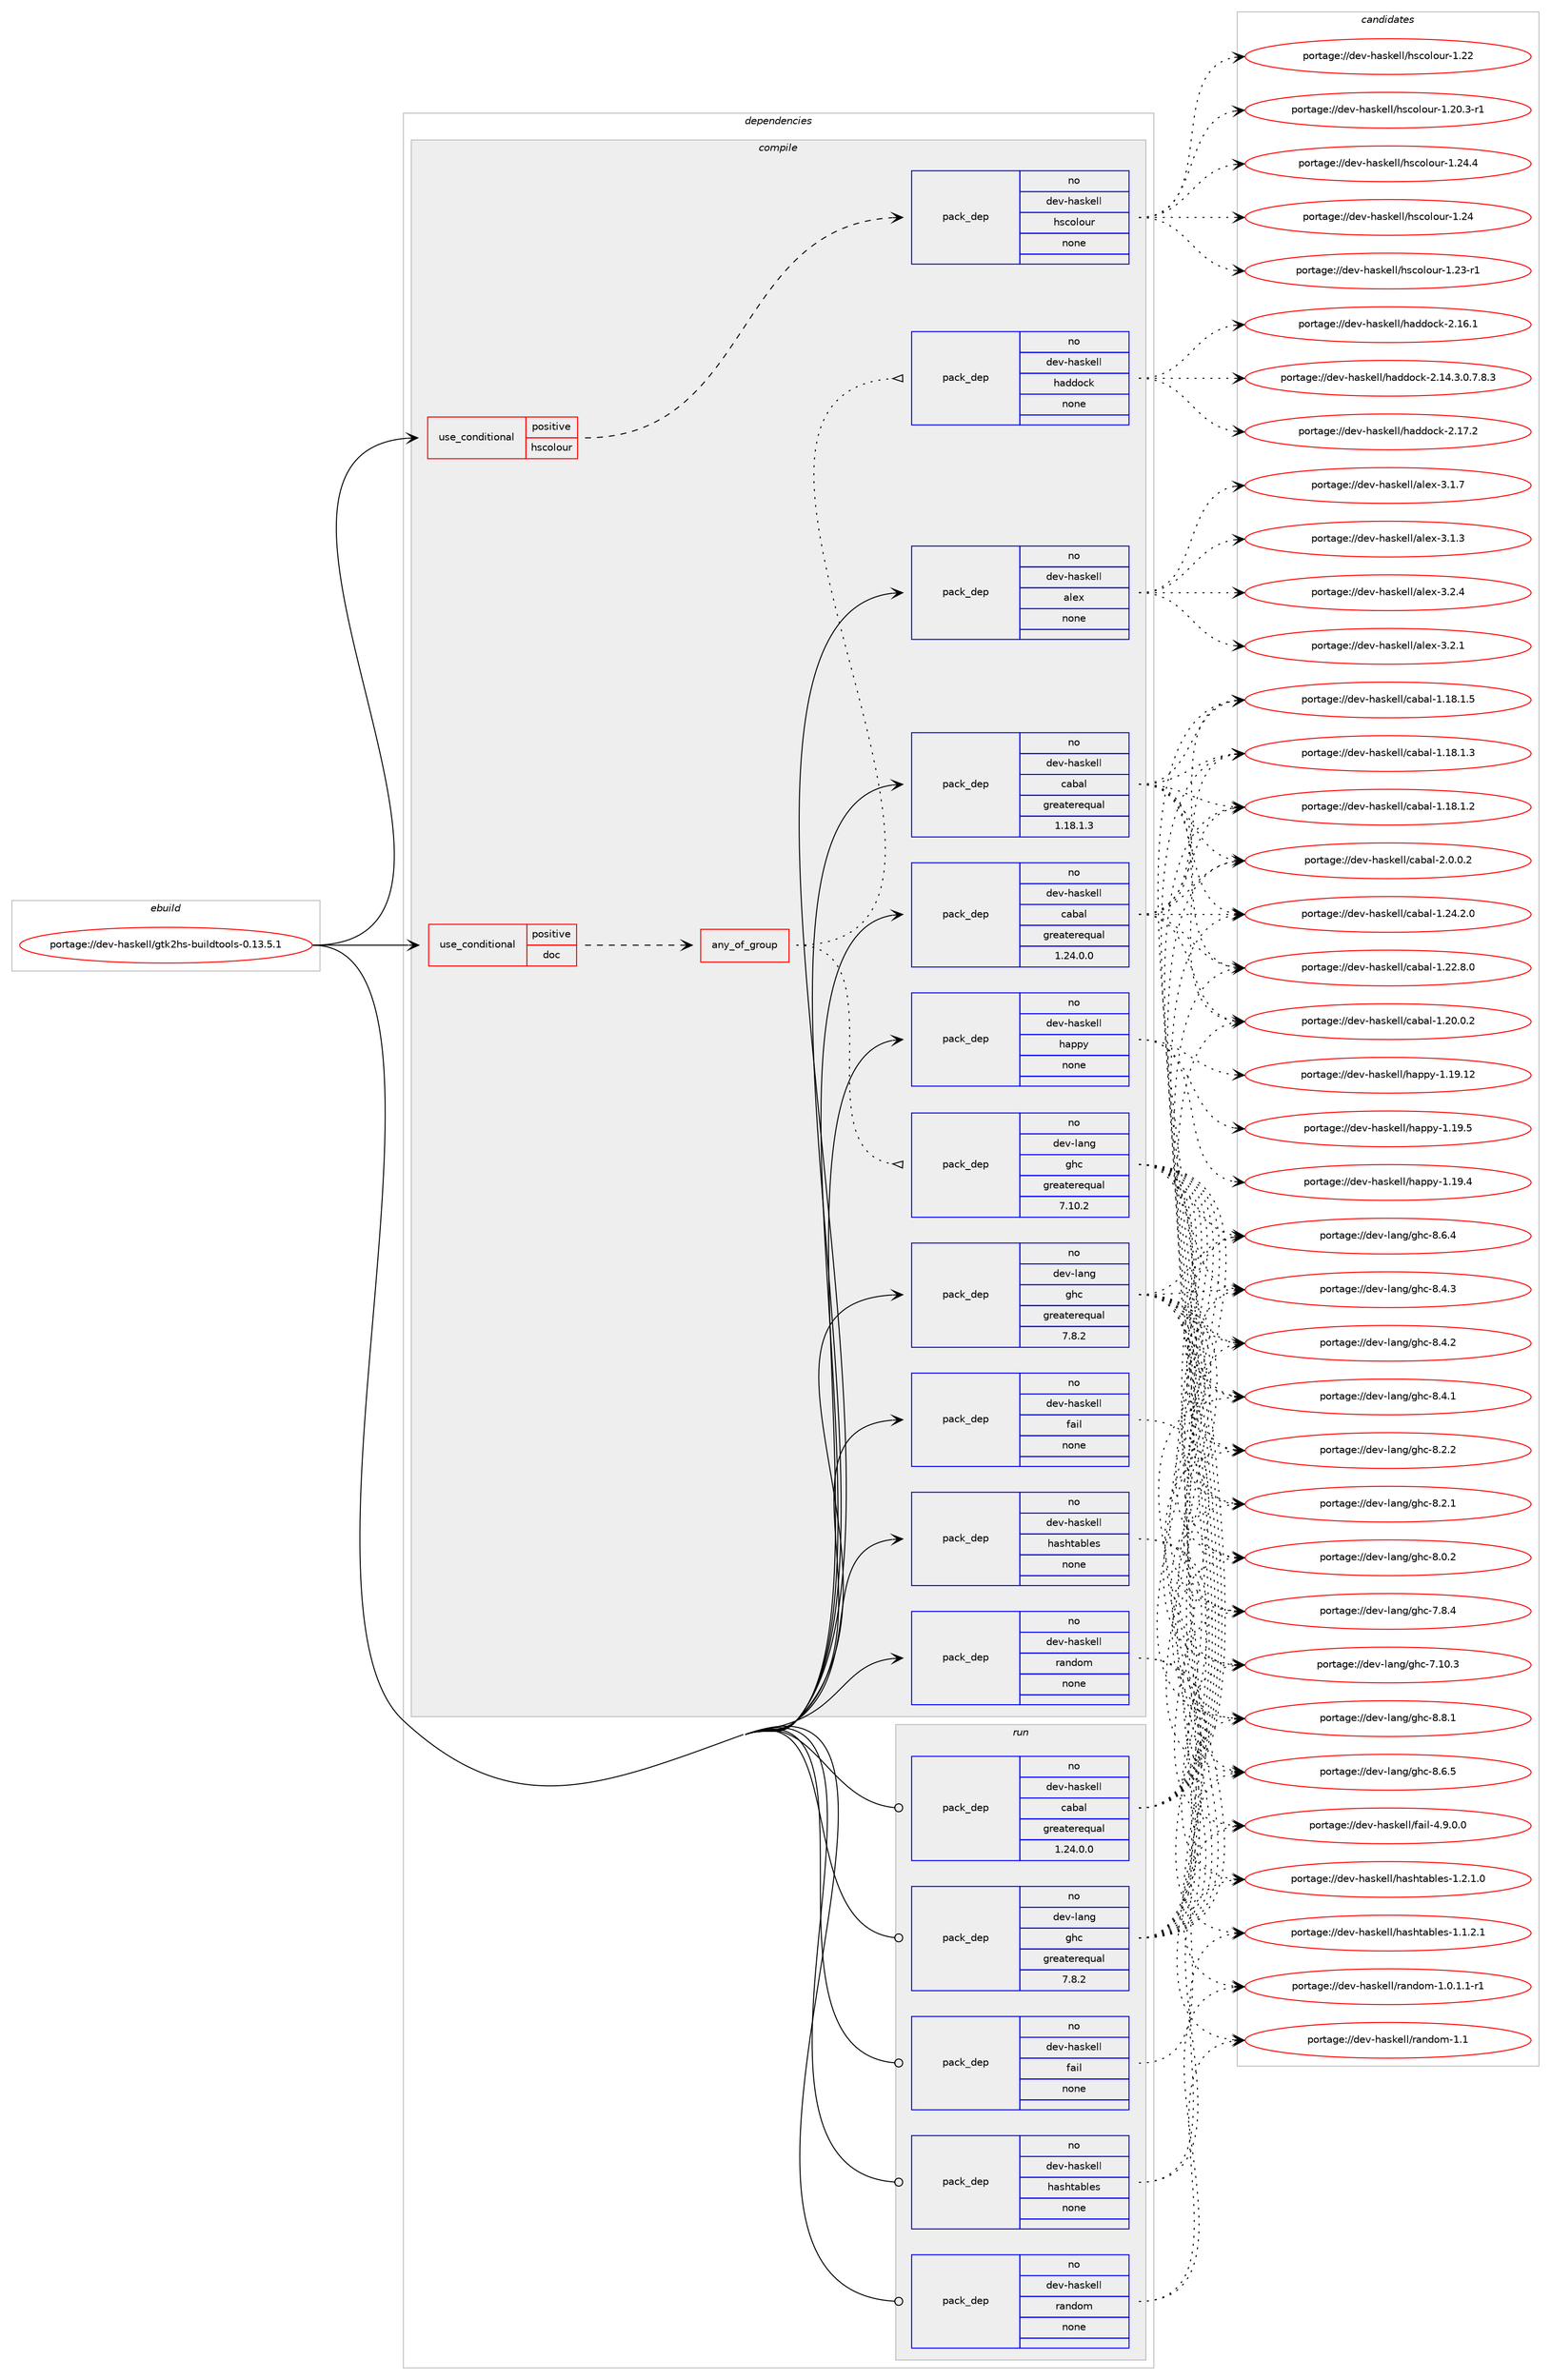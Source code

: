 digraph prolog {

# *************
# Graph options
# *************

newrank=true;
concentrate=true;
compound=true;
graph [rankdir=LR,fontname=Helvetica,fontsize=10,ranksep=1.5];#, ranksep=2.5, nodesep=0.2];
edge  [arrowhead=vee];
node  [fontname=Helvetica,fontsize=10];

# **********
# The ebuild
# **********

subgraph cluster_leftcol {
color=gray;
rank=same;
label=<<i>ebuild</i>>;
id [label="portage://dev-haskell/gtk2hs-buildtools-0.13.5.1", color=red, width=4, href="../dev-haskell/gtk2hs-buildtools-0.13.5.1.svg"];
}

# ****************
# The dependencies
# ****************

subgraph cluster_midcol {
color=gray;
label=<<i>dependencies</i>>;
subgraph cluster_compile {
fillcolor="#eeeeee";
style=filled;
label=<<i>compile</i>>;
subgraph cond133788 {
dependency561171 [label=<<TABLE BORDER="0" CELLBORDER="1" CELLSPACING="0" CELLPADDING="4"><TR><TD ROWSPAN="3" CELLPADDING="10">use_conditional</TD></TR><TR><TD>positive</TD></TR><TR><TD>doc</TD></TR></TABLE>>, shape=none, color=red];
subgraph any6379 {
dependency561172 [label=<<TABLE BORDER="0" CELLBORDER="1" CELLSPACING="0" CELLPADDING="4"><TR><TD CELLPADDING="10">any_of_group</TD></TR></TABLE>>, shape=none, color=red];subgraph pack420767 {
dependency561173 [label=<<TABLE BORDER="0" CELLBORDER="1" CELLSPACING="0" CELLPADDING="4" WIDTH="220"><TR><TD ROWSPAN="6" CELLPADDING="30">pack_dep</TD></TR><TR><TD WIDTH="110">no</TD></TR><TR><TD>dev-haskell</TD></TR><TR><TD>haddock</TD></TR><TR><TD>none</TD></TR><TR><TD></TD></TR></TABLE>>, shape=none, color=blue];
}
dependency561172:e -> dependency561173:w [weight=20,style="dotted",arrowhead="oinv"];
subgraph pack420768 {
dependency561174 [label=<<TABLE BORDER="0" CELLBORDER="1" CELLSPACING="0" CELLPADDING="4" WIDTH="220"><TR><TD ROWSPAN="6" CELLPADDING="30">pack_dep</TD></TR><TR><TD WIDTH="110">no</TD></TR><TR><TD>dev-lang</TD></TR><TR><TD>ghc</TD></TR><TR><TD>greaterequal</TD></TR><TR><TD>7.10.2</TD></TR></TABLE>>, shape=none, color=blue];
}
dependency561172:e -> dependency561174:w [weight=20,style="dotted",arrowhead="oinv"];
}
dependency561171:e -> dependency561172:w [weight=20,style="dashed",arrowhead="vee"];
}
id:e -> dependency561171:w [weight=20,style="solid",arrowhead="vee"];
subgraph cond133789 {
dependency561175 [label=<<TABLE BORDER="0" CELLBORDER="1" CELLSPACING="0" CELLPADDING="4"><TR><TD ROWSPAN="3" CELLPADDING="10">use_conditional</TD></TR><TR><TD>positive</TD></TR><TR><TD>hscolour</TD></TR></TABLE>>, shape=none, color=red];
subgraph pack420769 {
dependency561176 [label=<<TABLE BORDER="0" CELLBORDER="1" CELLSPACING="0" CELLPADDING="4" WIDTH="220"><TR><TD ROWSPAN="6" CELLPADDING="30">pack_dep</TD></TR><TR><TD WIDTH="110">no</TD></TR><TR><TD>dev-haskell</TD></TR><TR><TD>hscolour</TD></TR><TR><TD>none</TD></TR><TR><TD></TD></TR></TABLE>>, shape=none, color=blue];
}
dependency561175:e -> dependency561176:w [weight=20,style="dashed",arrowhead="vee"];
}
id:e -> dependency561175:w [weight=20,style="solid",arrowhead="vee"];
subgraph pack420770 {
dependency561177 [label=<<TABLE BORDER="0" CELLBORDER="1" CELLSPACING="0" CELLPADDING="4" WIDTH="220"><TR><TD ROWSPAN="6" CELLPADDING="30">pack_dep</TD></TR><TR><TD WIDTH="110">no</TD></TR><TR><TD>dev-haskell</TD></TR><TR><TD>alex</TD></TR><TR><TD>none</TD></TR><TR><TD></TD></TR></TABLE>>, shape=none, color=blue];
}
id:e -> dependency561177:w [weight=20,style="solid",arrowhead="vee"];
subgraph pack420771 {
dependency561178 [label=<<TABLE BORDER="0" CELLBORDER="1" CELLSPACING="0" CELLPADDING="4" WIDTH="220"><TR><TD ROWSPAN="6" CELLPADDING="30">pack_dep</TD></TR><TR><TD WIDTH="110">no</TD></TR><TR><TD>dev-haskell</TD></TR><TR><TD>cabal</TD></TR><TR><TD>greaterequal</TD></TR><TR><TD>1.18.1.3</TD></TR></TABLE>>, shape=none, color=blue];
}
id:e -> dependency561178:w [weight=20,style="solid",arrowhead="vee"];
subgraph pack420772 {
dependency561179 [label=<<TABLE BORDER="0" CELLBORDER="1" CELLSPACING="0" CELLPADDING="4" WIDTH="220"><TR><TD ROWSPAN="6" CELLPADDING="30">pack_dep</TD></TR><TR><TD WIDTH="110">no</TD></TR><TR><TD>dev-haskell</TD></TR><TR><TD>cabal</TD></TR><TR><TD>greaterequal</TD></TR><TR><TD>1.24.0.0</TD></TR></TABLE>>, shape=none, color=blue];
}
id:e -> dependency561179:w [weight=20,style="solid",arrowhead="vee"];
subgraph pack420773 {
dependency561180 [label=<<TABLE BORDER="0" CELLBORDER="1" CELLSPACING="0" CELLPADDING="4" WIDTH="220"><TR><TD ROWSPAN="6" CELLPADDING="30">pack_dep</TD></TR><TR><TD WIDTH="110">no</TD></TR><TR><TD>dev-haskell</TD></TR><TR><TD>fail</TD></TR><TR><TD>none</TD></TR><TR><TD></TD></TR></TABLE>>, shape=none, color=blue];
}
id:e -> dependency561180:w [weight=20,style="solid",arrowhead="vee"];
subgraph pack420774 {
dependency561181 [label=<<TABLE BORDER="0" CELLBORDER="1" CELLSPACING="0" CELLPADDING="4" WIDTH="220"><TR><TD ROWSPAN="6" CELLPADDING="30">pack_dep</TD></TR><TR><TD WIDTH="110">no</TD></TR><TR><TD>dev-haskell</TD></TR><TR><TD>happy</TD></TR><TR><TD>none</TD></TR><TR><TD></TD></TR></TABLE>>, shape=none, color=blue];
}
id:e -> dependency561181:w [weight=20,style="solid",arrowhead="vee"];
subgraph pack420775 {
dependency561182 [label=<<TABLE BORDER="0" CELLBORDER="1" CELLSPACING="0" CELLPADDING="4" WIDTH="220"><TR><TD ROWSPAN="6" CELLPADDING="30">pack_dep</TD></TR><TR><TD WIDTH="110">no</TD></TR><TR><TD>dev-haskell</TD></TR><TR><TD>hashtables</TD></TR><TR><TD>none</TD></TR><TR><TD></TD></TR></TABLE>>, shape=none, color=blue];
}
id:e -> dependency561182:w [weight=20,style="solid",arrowhead="vee"];
subgraph pack420776 {
dependency561183 [label=<<TABLE BORDER="0" CELLBORDER="1" CELLSPACING="0" CELLPADDING="4" WIDTH="220"><TR><TD ROWSPAN="6" CELLPADDING="30">pack_dep</TD></TR><TR><TD WIDTH="110">no</TD></TR><TR><TD>dev-haskell</TD></TR><TR><TD>random</TD></TR><TR><TD>none</TD></TR><TR><TD></TD></TR></TABLE>>, shape=none, color=blue];
}
id:e -> dependency561183:w [weight=20,style="solid",arrowhead="vee"];
subgraph pack420777 {
dependency561184 [label=<<TABLE BORDER="0" CELLBORDER="1" CELLSPACING="0" CELLPADDING="4" WIDTH="220"><TR><TD ROWSPAN="6" CELLPADDING="30">pack_dep</TD></TR><TR><TD WIDTH="110">no</TD></TR><TR><TD>dev-lang</TD></TR><TR><TD>ghc</TD></TR><TR><TD>greaterequal</TD></TR><TR><TD>7.8.2</TD></TR></TABLE>>, shape=none, color=blue];
}
id:e -> dependency561184:w [weight=20,style="solid",arrowhead="vee"];
}
subgraph cluster_compileandrun {
fillcolor="#eeeeee";
style=filled;
label=<<i>compile and run</i>>;
}
subgraph cluster_run {
fillcolor="#eeeeee";
style=filled;
label=<<i>run</i>>;
subgraph pack420778 {
dependency561185 [label=<<TABLE BORDER="0" CELLBORDER="1" CELLSPACING="0" CELLPADDING="4" WIDTH="220"><TR><TD ROWSPAN="6" CELLPADDING="30">pack_dep</TD></TR><TR><TD WIDTH="110">no</TD></TR><TR><TD>dev-haskell</TD></TR><TR><TD>cabal</TD></TR><TR><TD>greaterequal</TD></TR><TR><TD>1.24.0.0</TD></TR></TABLE>>, shape=none, color=blue];
}
id:e -> dependency561185:w [weight=20,style="solid",arrowhead="odot"];
subgraph pack420779 {
dependency561186 [label=<<TABLE BORDER="0" CELLBORDER="1" CELLSPACING="0" CELLPADDING="4" WIDTH="220"><TR><TD ROWSPAN="6" CELLPADDING="30">pack_dep</TD></TR><TR><TD WIDTH="110">no</TD></TR><TR><TD>dev-haskell</TD></TR><TR><TD>fail</TD></TR><TR><TD>none</TD></TR><TR><TD></TD></TR></TABLE>>, shape=none, color=blue];
}
id:e -> dependency561186:w [weight=20,style="solid",arrowhead="odot"];
subgraph pack420780 {
dependency561187 [label=<<TABLE BORDER="0" CELLBORDER="1" CELLSPACING="0" CELLPADDING="4" WIDTH="220"><TR><TD ROWSPAN="6" CELLPADDING="30">pack_dep</TD></TR><TR><TD WIDTH="110">no</TD></TR><TR><TD>dev-haskell</TD></TR><TR><TD>hashtables</TD></TR><TR><TD>none</TD></TR><TR><TD></TD></TR></TABLE>>, shape=none, color=blue];
}
id:e -> dependency561187:w [weight=20,style="solid",arrowhead="odot"];
subgraph pack420781 {
dependency561188 [label=<<TABLE BORDER="0" CELLBORDER="1" CELLSPACING="0" CELLPADDING="4" WIDTH="220"><TR><TD ROWSPAN="6" CELLPADDING="30">pack_dep</TD></TR><TR><TD WIDTH="110">no</TD></TR><TR><TD>dev-haskell</TD></TR><TR><TD>random</TD></TR><TR><TD>none</TD></TR><TR><TD></TD></TR></TABLE>>, shape=none, color=blue];
}
id:e -> dependency561188:w [weight=20,style="solid",arrowhead="odot"];
subgraph pack420782 {
dependency561189 [label=<<TABLE BORDER="0" CELLBORDER="1" CELLSPACING="0" CELLPADDING="4" WIDTH="220"><TR><TD ROWSPAN="6" CELLPADDING="30">pack_dep</TD></TR><TR><TD WIDTH="110">no</TD></TR><TR><TD>dev-lang</TD></TR><TR><TD>ghc</TD></TR><TR><TD>greaterequal</TD></TR><TR><TD>7.8.2</TD></TR></TABLE>>, shape=none, color=blue];
}
id:e -> dependency561189:w [weight=20,style="solid",arrowhead="odot"];
}
}

# **************
# The candidates
# **************

subgraph cluster_choices {
rank=same;
color=gray;
label=<<i>candidates</i>>;

subgraph choice420767 {
color=black;
nodesep=1;
choice100101118451049711510710110810847104971001001119910745504649554650 [label="portage://dev-haskell/haddock-2.17.2", color=red, width=4,href="../dev-haskell/haddock-2.17.2.svg"];
choice100101118451049711510710110810847104971001001119910745504649544649 [label="portage://dev-haskell/haddock-2.16.1", color=red, width=4,href="../dev-haskell/haddock-2.16.1.svg"];
choice1001011184510497115107101108108471049710010011199107455046495246514648465546564651 [label="portage://dev-haskell/haddock-2.14.3.0.7.8.3", color=red, width=4,href="../dev-haskell/haddock-2.14.3.0.7.8.3.svg"];
dependency561173:e -> choice100101118451049711510710110810847104971001001119910745504649554650:w [style=dotted,weight="100"];
dependency561173:e -> choice100101118451049711510710110810847104971001001119910745504649544649:w [style=dotted,weight="100"];
dependency561173:e -> choice1001011184510497115107101108108471049710010011199107455046495246514648465546564651:w [style=dotted,weight="100"];
}
subgraph choice420768 {
color=black;
nodesep=1;
choice10010111845108971101034710310499455646564649 [label="portage://dev-lang/ghc-8.8.1", color=red, width=4,href="../dev-lang/ghc-8.8.1.svg"];
choice10010111845108971101034710310499455646544653 [label="portage://dev-lang/ghc-8.6.5", color=red, width=4,href="../dev-lang/ghc-8.6.5.svg"];
choice10010111845108971101034710310499455646544652 [label="portage://dev-lang/ghc-8.6.4", color=red, width=4,href="../dev-lang/ghc-8.6.4.svg"];
choice10010111845108971101034710310499455646524651 [label="portage://dev-lang/ghc-8.4.3", color=red, width=4,href="../dev-lang/ghc-8.4.3.svg"];
choice10010111845108971101034710310499455646524650 [label="portage://dev-lang/ghc-8.4.2", color=red, width=4,href="../dev-lang/ghc-8.4.2.svg"];
choice10010111845108971101034710310499455646524649 [label="portage://dev-lang/ghc-8.4.1", color=red, width=4,href="../dev-lang/ghc-8.4.1.svg"];
choice10010111845108971101034710310499455646504650 [label="portage://dev-lang/ghc-8.2.2", color=red, width=4,href="../dev-lang/ghc-8.2.2.svg"];
choice10010111845108971101034710310499455646504649 [label="portage://dev-lang/ghc-8.2.1", color=red, width=4,href="../dev-lang/ghc-8.2.1.svg"];
choice10010111845108971101034710310499455646484650 [label="portage://dev-lang/ghc-8.0.2", color=red, width=4,href="../dev-lang/ghc-8.0.2.svg"];
choice10010111845108971101034710310499455546564652 [label="portage://dev-lang/ghc-7.8.4", color=red, width=4,href="../dev-lang/ghc-7.8.4.svg"];
choice1001011184510897110103471031049945554649484651 [label="portage://dev-lang/ghc-7.10.3", color=red, width=4,href="../dev-lang/ghc-7.10.3.svg"];
dependency561174:e -> choice10010111845108971101034710310499455646564649:w [style=dotted,weight="100"];
dependency561174:e -> choice10010111845108971101034710310499455646544653:w [style=dotted,weight="100"];
dependency561174:e -> choice10010111845108971101034710310499455646544652:w [style=dotted,weight="100"];
dependency561174:e -> choice10010111845108971101034710310499455646524651:w [style=dotted,weight="100"];
dependency561174:e -> choice10010111845108971101034710310499455646524650:w [style=dotted,weight="100"];
dependency561174:e -> choice10010111845108971101034710310499455646524649:w [style=dotted,weight="100"];
dependency561174:e -> choice10010111845108971101034710310499455646504650:w [style=dotted,weight="100"];
dependency561174:e -> choice10010111845108971101034710310499455646504649:w [style=dotted,weight="100"];
dependency561174:e -> choice10010111845108971101034710310499455646484650:w [style=dotted,weight="100"];
dependency561174:e -> choice10010111845108971101034710310499455546564652:w [style=dotted,weight="100"];
dependency561174:e -> choice1001011184510897110103471031049945554649484651:w [style=dotted,weight="100"];
}
subgraph choice420769 {
color=black;
nodesep=1;
choice1001011184510497115107101108108471041159911110811111711445494650524652 [label="portage://dev-haskell/hscolour-1.24.4", color=red, width=4,href="../dev-haskell/hscolour-1.24.4.svg"];
choice100101118451049711510710110810847104115991111081111171144549465052 [label="portage://dev-haskell/hscolour-1.24", color=red, width=4,href="../dev-haskell/hscolour-1.24.svg"];
choice1001011184510497115107101108108471041159911110811111711445494650514511449 [label="portage://dev-haskell/hscolour-1.23-r1", color=red, width=4,href="../dev-haskell/hscolour-1.23-r1.svg"];
choice100101118451049711510710110810847104115991111081111171144549465050 [label="portage://dev-haskell/hscolour-1.22", color=red, width=4,href="../dev-haskell/hscolour-1.22.svg"];
choice10010111845104971151071011081084710411599111108111117114454946504846514511449 [label="portage://dev-haskell/hscolour-1.20.3-r1", color=red, width=4,href="../dev-haskell/hscolour-1.20.3-r1.svg"];
dependency561176:e -> choice1001011184510497115107101108108471041159911110811111711445494650524652:w [style=dotted,weight="100"];
dependency561176:e -> choice100101118451049711510710110810847104115991111081111171144549465052:w [style=dotted,weight="100"];
dependency561176:e -> choice1001011184510497115107101108108471041159911110811111711445494650514511449:w [style=dotted,weight="100"];
dependency561176:e -> choice100101118451049711510710110810847104115991111081111171144549465050:w [style=dotted,weight="100"];
dependency561176:e -> choice10010111845104971151071011081084710411599111108111117114454946504846514511449:w [style=dotted,weight="100"];
}
subgraph choice420770 {
color=black;
nodesep=1;
choice10010111845104971151071011081084797108101120455146504652 [label="portage://dev-haskell/alex-3.2.4", color=red, width=4,href="../dev-haskell/alex-3.2.4.svg"];
choice10010111845104971151071011081084797108101120455146504649 [label="portage://dev-haskell/alex-3.2.1", color=red, width=4,href="../dev-haskell/alex-3.2.1.svg"];
choice10010111845104971151071011081084797108101120455146494655 [label="portage://dev-haskell/alex-3.1.7", color=red, width=4,href="../dev-haskell/alex-3.1.7.svg"];
choice10010111845104971151071011081084797108101120455146494651 [label="portage://dev-haskell/alex-3.1.3", color=red, width=4,href="../dev-haskell/alex-3.1.3.svg"];
dependency561177:e -> choice10010111845104971151071011081084797108101120455146504652:w [style=dotted,weight="100"];
dependency561177:e -> choice10010111845104971151071011081084797108101120455146504649:w [style=dotted,weight="100"];
dependency561177:e -> choice10010111845104971151071011081084797108101120455146494655:w [style=dotted,weight="100"];
dependency561177:e -> choice10010111845104971151071011081084797108101120455146494651:w [style=dotted,weight="100"];
}
subgraph choice420771 {
color=black;
nodesep=1;
choice100101118451049711510710110810847999798971084550464846484650 [label="portage://dev-haskell/cabal-2.0.0.2", color=red, width=4,href="../dev-haskell/cabal-2.0.0.2.svg"];
choice10010111845104971151071011081084799979897108454946505246504648 [label="portage://dev-haskell/cabal-1.24.2.0", color=red, width=4,href="../dev-haskell/cabal-1.24.2.0.svg"];
choice10010111845104971151071011081084799979897108454946505046564648 [label="portage://dev-haskell/cabal-1.22.8.0", color=red, width=4,href="../dev-haskell/cabal-1.22.8.0.svg"];
choice10010111845104971151071011081084799979897108454946504846484650 [label="portage://dev-haskell/cabal-1.20.0.2", color=red, width=4,href="../dev-haskell/cabal-1.20.0.2.svg"];
choice10010111845104971151071011081084799979897108454946495646494653 [label="portage://dev-haskell/cabal-1.18.1.5", color=red, width=4,href="../dev-haskell/cabal-1.18.1.5.svg"];
choice10010111845104971151071011081084799979897108454946495646494651 [label="portage://dev-haskell/cabal-1.18.1.3", color=red, width=4,href="../dev-haskell/cabal-1.18.1.3.svg"];
choice10010111845104971151071011081084799979897108454946495646494650 [label="portage://dev-haskell/cabal-1.18.1.2", color=red, width=4,href="../dev-haskell/cabal-1.18.1.2.svg"];
dependency561178:e -> choice100101118451049711510710110810847999798971084550464846484650:w [style=dotted,weight="100"];
dependency561178:e -> choice10010111845104971151071011081084799979897108454946505246504648:w [style=dotted,weight="100"];
dependency561178:e -> choice10010111845104971151071011081084799979897108454946505046564648:w [style=dotted,weight="100"];
dependency561178:e -> choice10010111845104971151071011081084799979897108454946504846484650:w [style=dotted,weight="100"];
dependency561178:e -> choice10010111845104971151071011081084799979897108454946495646494653:w [style=dotted,weight="100"];
dependency561178:e -> choice10010111845104971151071011081084799979897108454946495646494651:w [style=dotted,weight="100"];
dependency561178:e -> choice10010111845104971151071011081084799979897108454946495646494650:w [style=dotted,weight="100"];
}
subgraph choice420772 {
color=black;
nodesep=1;
choice100101118451049711510710110810847999798971084550464846484650 [label="portage://dev-haskell/cabal-2.0.0.2", color=red, width=4,href="../dev-haskell/cabal-2.0.0.2.svg"];
choice10010111845104971151071011081084799979897108454946505246504648 [label="portage://dev-haskell/cabal-1.24.2.0", color=red, width=4,href="../dev-haskell/cabal-1.24.2.0.svg"];
choice10010111845104971151071011081084799979897108454946505046564648 [label="portage://dev-haskell/cabal-1.22.8.0", color=red, width=4,href="../dev-haskell/cabal-1.22.8.0.svg"];
choice10010111845104971151071011081084799979897108454946504846484650 [label="portage://dev-haskell/cabal-1.20.0.2", color=red, width=4,href="../dev-haskell/cabal-1.20.0.2.svg"];
choice10010111845104971151071011081084799979897108454946495646494653 [label="portage://dev-haskell/cabal-1.18.1.5", color=red, width=4,href="../dev-haskell/cabal-1.18.1.5.svg"];
choice10010111845104971151071011081084799979897108454946495646494651 [label="portage://dev-haskell/cabal-1.18.1.3", color=red, width=4,href="../dev-haskell/cabal-1.18.1.3.svg"];
choice10010111845104971151071011081084799979897108454946495646494650 [label="portage://dev-haskell/cabal-1.18.1.2", color=red, width=4,href="../dev-haskell/cabal-1.18.1.2.svg"];
dependency561179:e -> choice100101118451049711510710110810847999798971084550464846484650:w [style=dotted,weight="100"];
dependency561179:e -> choice10010111845104971151071011081084799979897108454946505246504648:w [style=dotted,weight="100"];
dependency561179:e -> choice10010111845104971151071011081084799979897108454946505046564648:w [style=dotted,weight="100"];
dependency561179:e -> choice10010111845104971151071011081084799979897108454946504846484650:w [style=dotted,weight="100"];
dependency561179:e -> choice10010111845104971151071011081084799979897108454946495646494653:w [style=dotted,weight="100"];
dependency561179:e -> choice10010111845104971151071011081084799979897108454946495646494651:w [style=dotted,weight="100"];
dependency561179:e -> choice10010111845104971151071011081084799979897108454946495646494650:w [style=dotted,weight="100"];
}
subgraph choice420773 {
color=black;
nodesep=1;
choice100101118451049711510710110810847102971051084552465746484648 [label="portage://dev-haskell/fail-4.9.0.0", color=red, width=4,href="../dev-haskell/fail-4.9.0.0.svg"];
dependency561180:e -> choice100101118451049711510710110810847102971051084552465746484648:w [style=dotted,weight="100"];
}
subgraph choice420774 {
color=black;
nodesep=1;
choice1001011184510497115107101108108471049711211212145494649574653 [label="portage://dev-haskell/happy-1.19.5", color=red, width=4,href="../dev-haskell/happy-1.19.5.svg"];
choice1001011184510497115107101108108471049711211212145494649574652 [label="portage://dev-haskell/happy-1.19.4", color=red, width=4,href="../dev-haskell/happy-1.19.4.svg"];
choice100101118451049711510710110810847104971121121214549464957464950 [label="portage://dev-haskell/happy-1.19.12", color=red, width=4,href="../dev-haskell/happy-1.19.12.svg"];
dependency561181:e -> choice1001011184510497115107101108108471049711211212145494649574653:w [style=dotted,weight="100"];
dependency561181:e -> choice1001011184510497115107101108108471049711211212145494649574652:w [style=dotted,weight="100"];
dependency561181:e -> choice100101118451049711510710110810847104971121121214549464957464950:w [style=dotted,weight="100"];
}
subgraph choice420775 {
color=black;
nodesep=1;
choice1001011184510497115107101108108471049711510411697981081011154549465046494648 [label="portage://dev-haskell/hashtables-1.2.1.0", color=red, width=4,href="../dev-haskell/hashtables-1.2.1.0.svg"];
choice1001011184510497115107101108108471049711510411697981081011154549464946504649 [label="portage://dev-haskell/hashtables-1.1.2.1", color=red, width=4,href="../dev-haskell/hashtables-1.1.2.1.svg"];
dependency561182:e -> choice1001011184510497115107101108108471049711510411697981081011154549465046494648:w [style=dotted,weight="100"];
dependency561182:e -> choice1001011184510497115107101108108471049711510411697981081011154549464946504649:w [style=dotted,weight="100"];
}
subgraph choice420776 {
color=black;
nodesep=1;
choice1001011184510497115107101108108471149711010011110945494649 [label="portage://dev-haskell/random-1.1", color=red, width=4,href="../dev-haskell/random-1.1.svg"];
choice1001011184510497115107101108108471149711010011110945494648464946494511449 [label="portage://dev-haskell/random-1.0.1.1-r1", color=red, width=4,href="../dev-haskell/random-1.0.1.1-r1.svg"];
dependency561183:e -> choice1001011184510497115107101108108471149711010011110945494649:w [style=dotted,weight="100"];
dependency561183:e -> choice1001011184510497115107101108108471149711010011110945494648464946494511449:w [style=dotted,weight="100"];
}
subgraph choice420777 {
color=black;
nodesep=1;
choice10010111845108971101034710310499455646564649 [label="portage://dev-lang/ghc-8.8.1", color=red, width=4,href="../dev-lang/ghc-8.8.1.svg"];
choice10010111845108971101034710310499455646544653 [label="portage://dev-lang/ghc-8.6.5", color=red, width=4,href="../dev-lang/ghc-8.6.5.svg"];
choice10010111845108971101034710310499455646544652 [label="portage://dev-lang/ghc-8.6.4", color=red, width=4,href="../dev-lang/ghc-8.6.4.svg"];
choice10010111845108971101034710310499455646524651 [label="portage://dev-lang/ghc-8.4.3", color=red, width=4,href="../dev-lang/ghc-8.4.3.svg"];
choice10010111845108971101034710310499455646524650 [label="portage://dev-lang/ghc-8.4.2", color=red, width=4,href="../dev-lang/ghc-8.4.2.svg"];
choice10010111845108971101034710310499455646524649 [label="portage://dev-lang/ghc-8.4.1", color=red, width=4,href="../dev-lang/ghc-8.4.1.svg"];
choice10010111845108971101034710310499455646504650 [label="portage://dev-lang/ghc-8.2.2", color=red, width=4,href="../dev-lang/ghc-8.2.2.svg"];
choice10010111845108971101034710310499455646504649 [label="portage://dev-lang/ghc-8.2.1", color=red, width=4,href="../dev-lang/ghc-8.2.1.svg"];
choice10010111845108971101034710310499455646484650 [label="portage://dev-lang/ghc-8.0.2", color=red, width=4,href="../dev-lang/ghc-8.0.2.svg"];
choice10010111845108971101034710310499455546564652 [label="portage://dev-lang/ghc-7.8.4", color=red, width=4,href="../dev-lang/ghc-7.8.4.svg"];
choice1001011184510897110103471031049945554649484651 [label="portage://dev-lang/ghc-7.10.3", color=red, width=4,href="../dev-lang/ghc-7.10.3.svg"];
dependency561184:e -> choice10010111845108971101034710310499455646564649:w [style=dotted,weight="100"];
dependency561184:e -> choice10010111845108971101034710310499455646544653:w [style=dotted,weight="100"];
dependency561184:e -> choice10010111845108971101034710310499455646544652:w [style=dotted,weight="100"];
dependency561184:e -> choice10010111845108971101034710310499455646524651:w [style=dotted,weight="100"];
dependency561184:e -> choice10010111845108971101034710310499455646524650:w [style=dotted,weight="100"];
dependency561184:e -> choice10010111845108971101034710310499455646524649:w [style=dotted,weight="100"];
dependency561184:e -> choice10010111845108971101034710310499455646504650:w [style=dotted,weight="100"];
dependency561184:e -> choice10010111845108971101034710310499455646504649:w [style=dotted,weight="100"];
dependency561184:e -> choice10010111845108971101034710310499455646484650:w [style=dotted,weight="100"];
dependency561184:e -> choice10010111845108971101034710310499455546564652:w [style=dotted,weight="100"];
dependency561184:e -> choice1001011184510897110103471031049945554649484651:w [style=dotted,weight="100"];
}
subgraph choice420778 {
color=black;
nodesep=1;
choice100101118451049711510710110810847999798971084550464846484650 [label="portage://dev-haskell/cabal-2.0.0.2", color=red, width=4,href="../dev-haskell/cabal-2.0.0.2.svg"];
choice10010111845104971151071011081084799979897108454946505246504648 [label="portage://dev-haskell/cabal-1.24.2.0", color=red, width=4,href="../dev-haskell/cabal-1.24.2.0.svg"];
choice10010111845104971151071011081084799979897108454946505046564648 [label="portage://dev-haskell/cabal-1.22.8.0", color=red, width=4,href="../dev-haskell/cabal-1.22.8.0.svg"];
choice10010111845104971151071011081084799979897108454946504846484650 [label="portage://dev-haskell/cabal-1.20.0.2", color=red, width=4,href="../dev-haskell/cabal-1.20.0.2.svg"];
choice10010111845104971151071011081084799979897108454946495646494653 [label="portage://dev-haskell/cabal-1.18.1.5", color=red, width=4,href="../dev-haskell/cabal-1.18.1.5.svg"];
choice10010111845104971151071011081084799979897108454946495646494651 [label="portage://dev-haskell/cabal-1.18.1.3", color=red, width=4,href="../dev-haskell/cabal-1.18.1.3.svg"];
choice10010111845104971151071011081084799979897108454946495646494650 [label="portage://dev-haskell/cabal-1.18.1.2", color=red, width=4,href="../dev-haskell/cabal-1.18.1.2.svg"];
dependency561185:e -> choice100101118451049711510710110810847999798971084550464846484650:w [style=dotted,weight="100"];
dependency561185:e -> choice10010111845104971151071011081084799979897108454946505246504648:w [style=dotted,weight="100"];
dependency561185:e -> choice10010111845104971151071011081084799979897108454946505046564648:w [style=dotted,weight="100"];
dependency561185:e -> choice10010111845104971151071011081084799979897108454946504846484650:w [style=dotted,weight="100"];
dependency561185:e -> choice10010111845104971151071011081084799979897108454946495646494653:w [style=dotted,weight="100"];
dependency561185:e -> choice10010111845104971151071011081084799979897108454946495646494651:w [style=dotted,weight="100"];
dependency561185:e -> choice10010111845104971151071011081084799979897108454946495646494650:w [style=dotted,weight="100"];
}
subgraph choice420779 {
color=black;
nodesep=1;
choice100101118451049711510710110810847102971051084552465746484648 [label="portage://dev-haskell/fail-4.9.0.0", color=red, width=4,href="../dev-haskell/fail-4.9.0.0.svg"];
dependency561186:e -> choice100101118451049711510710110810847102971051084552465746484648:w [style=dotted,weight="100"];
}
subgraph choice420780 {
color=black;
nodesep=1;
choice1001011184510497115107101108108471049711510411697981081011154549465046494648 [label="portage://dev-haskell/hashtables-1.2.1.0", color=red, width=4,href="../dev-haskell/hashtables-1.2.1.0.svg"];
choice1001011184510497115107101108108471049711510411697981081011154549464946504649 [label="portage://dev-haskell/hashtables-1.1.2.1", color=red, width=4,href="../dev-haskell/hashtables-1.1.2.1.svg"];
dependency561187:e -> choice1001011184510497115107101108108471049711510411697981081011154549465046494648:w [style=dotted,weight="100"];
dependency561187:e -> choice1001011184510497115107101108108471049711510411697981081011154549464946504649:w [style=dotted,weight="100"];
}
subgraph choice420781 {
color=black;
nodesep=1;
choice1001011184510497115107101108108471149711010011110945494649 [label="portage://dev-haskell/random-1.1", color=red, width=4,href="../dev-haskell/random-1.1.svg"];
choice1001011184510497115107101108108471149711010011110945494648464946494511449 [label="portage://dev-haskell/random-1.0.1.1-r1", color=red, width=4,href="../dev-haskell/random-1.0.1.1-r1.svg"];
dependency561188:e -> choice1001011184510497115107101108108471149711010011110945494649:w [style=dotted,weight="100"];
dependency561188:e -> choice1001011184510497115107101108108471149711010011110945494648464946494511449:w [style=dotted,weight="100"];
}
subgraph choice420782 {
color=black;
nodesep=1;
choice10010111845108971101034710310499455646564649 [label="portage://dev-lang/ghc-8.8.1", color=red, width=4,href="../dev-lang/ghc-8.8.1.svg"];
choice10010111845108971101034710310499455646544653 [label="portage://dev-lang/ghc-8.6.5", color=red, width=4,href="../dev-lang/ghc-8.6.5.svg"];
choice10010111845108971101034710310499455646544652 [label="portage://dev-lang/ghc-8.6.4", color=red, width=4,href="../dev-lang/ghc-8.6.4.svg"];
choice10010111845108971101034710310499455646524651 [label="portage://dev-lang/ghc-8.4.3", color=red, width=4,href="../dev-lang/ghc-8.4.3.svg"];
choice10010111845108971101034710310499455646524650 [label="portage://dev-lang/ghc-8.4.2", color=red, width=4,href="../dev-lang/ghc-8.4.2.svg"];
choice10010111845108971101034710310499455646524649 [label="portage://dev-lang/ghc-8.4.1", color=red, width=4,href="../dev-lang/ghc-8.4.1.svg"];
choice10010111845108971101034710310499455646504650 [label="portage://dev-lang/ghc-8.2.2", color=red, width=4,href="../dev-lang/ghc-8.2.2.svg"];
choice10010111845108971101034710310499455646504649 [label="portage://dev-lang/ghc-8.2.1", color=red, width=4,href="../dev-lang/ghc-8.2.1.svg"];
choice10010111845108971101034710310499455646484650 [label="portage://dev-lang/ghc-8.0.2", color=red, width=4,href="../dev-lang/ghc-8.0.2.svg"];
choice10010111845108971101034710310499455546564652 [label="portage://dev-lang/ghc-7.8.4", color=red, width=4,href="../dev-lang/ghc-7.8.4.svg"];
choice1001011184510897110103471031049945554649484651 [label="portage://dev-lang/ghc-7.10.3", color=red, width=4,href="../dev-lang/ghc-7.10.3.svg"];
dependency561189:e -> choice10010111845108971101034710310499455646564649:w [style=dotted,weight="100"];
dependency561189:e -> choice10010111845108971101034710310499455646544653:w [style=dotted,weight="100"];
dependency561189:e -> choice10010111845108971101034710310499455646544652:w [style=dotted,weight="100"];
dependency561189:e -> choice10010111845108971101034710310499455646524651:w [style=dotted,weight="100"];
dependency561189:e -> choice10010111845108971101034710310499455646524650:w [style=dotted,weight="100"];
dependency561189:e -> choice10010111845108971101034710310499455646524649:w [style=dotted,weight="100"];
dependency561189:e -> choice10010111845108971101034710310499455646504650:w [style=dotted,weight="100"];
dependency561189:e -> choice10010111845108971101034710310499455646504649:w [style=dotted,weight="100"];
dependency561189:e -> choice10010111845108971101034710310499455646484650:w [style=dotted,weight="100"];
dependency561189:e -> choice10010111845108971101034710310499455546564652:w [style=dotted,weight="100"];
dependency561189:e -> choice1001011184510897110103471031049945554649484651:w [style=dotted,weight="100"];
}
}

}
